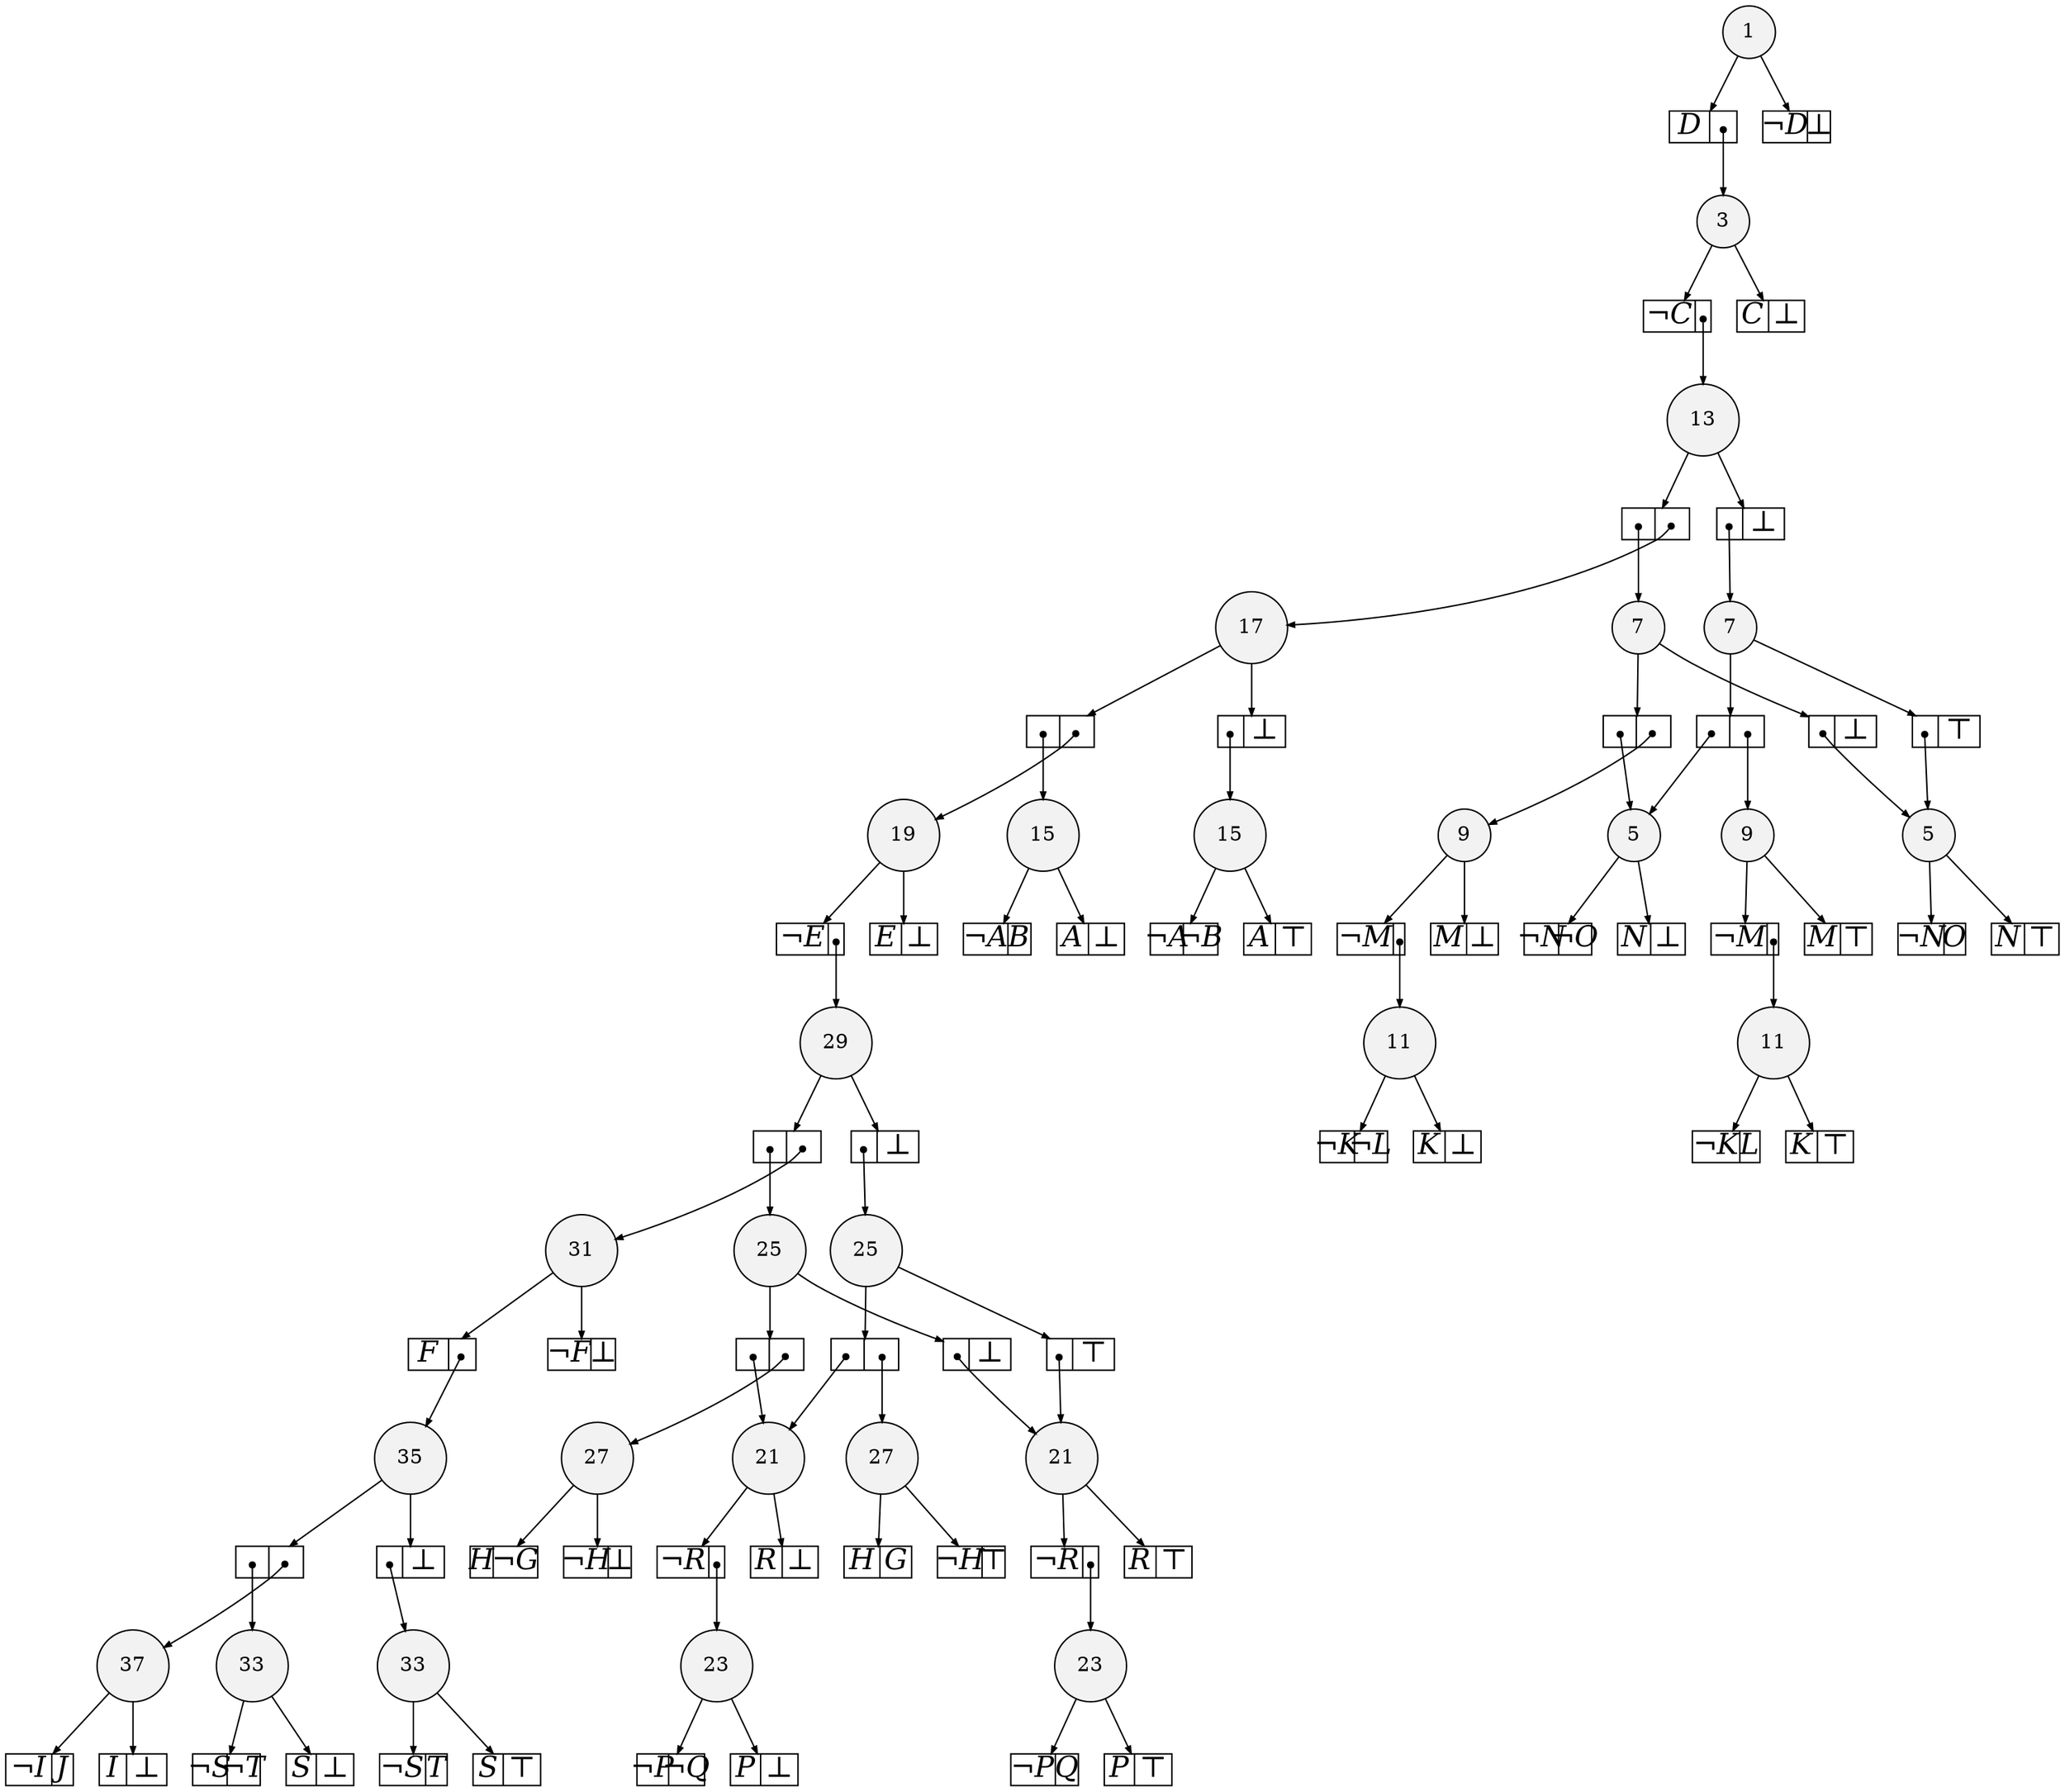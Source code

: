 
digraph sdd {

overlap=false

{rank=same; n6401 }
{rank=same; n6735 }
{rank=same; n6732 n6733 }
{rank=same; n6745 }
{rank=same; n6750 }
{rank=same; n6360 n6513 }
{rank=same; n6743 n6746 }
{rank=same; n6713 n6739 }
{rank=same; n6738 n6740 }
{rank=same; n6751 }
{rank=same; n6752 }
{rank=same; n6582 n6583 }
{rank=same; n6773 }
{rank=same; n892 n6764 }
{rank=same; n6762 n6765 }
{rank=same; n6763 n6766 }
{rank=same; n6759 n6760 }
{rank=same; n6774 }
{rank=same; n6790 }

n6401 [label= "37",style=filled,fillcolor=gray95,shape=circle,height=.25,width=.25]; 
n6401e0
      [label= "<L>&not;I|<R>J",
      shape=record,
      fontsize=20,
      fontname="Times-Italic",
      fillcolor=white,
      style=filled,
      fixedsize=true,
      height=.30, 
      width=.65];

n6401->n6401e0 [arrowsize=.50];
n6401e1
      [label= "<L>I|<R>&#8869;",
      shape=record,
      fontsize=20,
      fontname="Times-Italic",
      fillcolor=white,
      style=filled,
      fixedsize=true,
      height=.30, 
      width=.65];

n6401->n6401e1 [arrowsize=.50];
n6735 [label= "35",style=filled,fillcolor=gray95,shape=circle,height=.25,width=.25]; 
n6735e0
      [label= "<L>|<R>",
      shape=record,
      fontsize=20,
      fontname="Times-Italic",
      fillcolor=white,
      style=filled,
      fixedsize=true,
      height=.30, 
      width=.65];

n6735->n6735e0 [arrowsize=.50];
n6735e0:L:c->n6732 [arrowsize=.50,tailclip=false,arrowtail=dot,dir=both];
n6735e0:R:c->n6401 [arrowsize=.50,tailclip=false,arrowtail=dot,dir=both];
n6735e1
      [label= "<L>|<R>&#8869;",
      shape=record,
      fontsize=20,
      fontname="Times-Italic",
      fillcolor=white,
      style=filled,
      fixedsize=true,
      height=.30, 
      width=.65];

n6735->n6735e1 [arrowsize=.50];
n6735e1:L:c->n6733 [arrowsize=.50,tailclip=false,arrowtail=dot,dir=both];
n6732 [label= "33",style=filled,fillcolor=gray95,shape=circle,height=.25,width=.25]; 
n6732e0
      [label= "<L>&not;S|<R>&not;T",
      shape=record,
      fontsize=20,
      fontname="Times-Italic",
      fillcolor=white,
      style=filled,
      fixedsize=true,
      height=.30, 
      width=.65];

n6732->n6732e0 [arrowsize=.50];
n6732e1
      [label= "<L>S|<R>&#8869;",
      shape=record,
      fontsize=20,
      fontname="Times-Italic",
      fillcolor=white,
      style=filled,
      fixedsize=true,
      height=.30, 
      width=.65];

n6732->n6732e1 [arrowsize=.50];
n6733 [label= "33",style=filled,fillcolor=gray95,shape=circle,height=.25,width=.25]; 
n6733e0
      [label= "<L>&not;S|<R>T",
      shape=record,
      fontsize=20,
      fontname="Times-Italic",
      fillcolor=white,
      style=filled,
      fixedsize=true,
      height=.30, 
      width=.65];

n6733->n6733e0 [arrowsize=.50];
n6733e1
      [label= "<L>S|<R>&#8868;",
      shape=record,
      fontsize=20,
      fontname="Times-Italic",
      fillcolor=white,
      style=filled,
      fixedsize=true,
      height=.30, 
      width=.65];

n6733->n6733e1 [arrowsize=.50];
n6745 [label= "31",style=filled,fillcolor=gray95,shape=circle,height=.25,width=.25]; 
n6745e0
      [label= "<L>F|<R>",
      shape=record,
      fontsize=20,
      fontname="Times-Italic",
      fillcolor=white,
      style=filled,
      fixedsize=true,
      height=.30, 
      width=.65];

n6745->n6745e0 [arrowsize=.50];
n6745e0:R:c->n6735 [arrowsize=.50,tailclip=false,arrowtail=dot,dir=both];
n6745e1
      [label= "<L>&not;F|<R>&#8869;",
      shape=record,
      fontsize=20,
      fontname="Times-Italic",
      fillcolor=white,
      style=filled,
      fixedsize=true,
      height=.30, 
      width=.65];

n6745->n6745e1 [arrowsize=.50];
n6750 [label= "29",style=filled,fillcolor=gray95,shape=circle,height=.25,width=.25]; 
n6750e0
      [label= "<L>|<R>",
      shape=record,
      fontsize=20,
      fontname="Times-Italic",
      fillcolor=white,
      style=filled,
      fixedsize=true,
      height=.30, 
      width=.65];

n6750->n6750e0 [arrowsize=.50];
n6750e0:L:c->n6743 [arrowsize=.50,tailclip=false,arrowtail=dot,dir=both];
n6750e0:R:c->n6745 [arrowsize=.50,tailclip=false,arrowtail=dot,dir=both];
n6750e1
      [label= "<L>|<R>&#8869;",
      shape=record,
      fontsize=20,
      fontname="Times-Italic",
      fillcolor=white,
      style=filled,
      fixedsize=true,
      height=.30, 
      width=.65];

n6750->n6750e1 [arrowsize=.50];
n6750e1:L:c->n6746 [arrowsize=.50,tailclip=false,arrowtail=dot,dir=both];
n6360 [label= "27",style=filled,fillcolor=gray95,shape=circle,height=.25,width=.25]; 
n6360e0
      [label= "<L>H|<R>&not;G",
      shape=record,
      fontsize=20,
      fontname="Times-Italic",
      fillcolor=white,
      style=filled,
      fixedsize=true,
      height=.30, 
      width=.65];

n6360->n6360e0 [arrowsize=.50];
n6360e1
      [label= "<L>&not;H|<R>&#8869;",
      shape=record,
      fontsize=20,
      fontname="Times-Italic",
      fillcolor=white,
      style=filled,
      fixedsize=true,
      height=.30, 
      width=.65];

n6360->n6360e1 [arrowsize=.50];
n6513 [label= "27",style=filled,fillcolor=gray95,shape=circle,height=.25,width=.25]; 
n6513e0
      [label= "<L>H|<R>G",
      shape=record,
      fontsize=20,
      fontname="Times-Italic",
      fillcolor=white,
      style=filled,
      fixedsize=true,
      height=.30, 
      width=.65];

n6513->n6513e0 [arrowsize=.50];
n6513e1
      [label= "<L>&not;H|<R>&#8868;",
      shape=record,
      fontsize=20,
      fontname="Times-Italic",
      fillcolor=white,
      style=filled,
      fixedsize=true,
      height=.30, 
      width=.65];

n6513->n6513e1 [arrowsize=.50];
n6743 [label= "25",style=filled,fillcolor=gray95,shape=circle,height=.25,width=.25]; 
n6743e0
      [label= "<L>|<R>",
      shape=record,
      fontsize=20,
      fontname="Times-Italic",
      fillcolor=white,
      style=filled,
      fixedsize=true,
      height=.30, 
      width=.65];

n6743->n6743e0 [arrowsize=.50];
n6743e0:L:c->n6738 [arrowsize=.50,tailclip=false,arrowtail=dot,dir=both];
n6743e0:R:c->n6360 [arrowsize=.50,tailclip=false,arrowtail=dot,dir=both];
n6743e1
      [label= "<L>|<R>&#8869;",
      shape=record,
      fontsize=20,
      fontname="Times-Italic",
      fillcolor=white,
      style=filled,
      fixedsize=true,
      height=.30, 
      width=.65];

n6743->n6743e1 [arrowsize=.50];
n6743e1:L:c->n6740 [arrowsize=.50,tailclip=false,arrowtail=dot,dir=both];
n6746 [label= "25",style=filled,fillcolor=gray95,shape=circle,height=.25,width=.25]; 
n6746e0
      [label= "<L>|<R>",
      shape=record,
      fontsize=20,
      fontname="Times-Italic",
      fillcolor=white,
      style=filled,
      fixedsize=true,
      height=.30, 
      width=.65];

n6746->n6746e0 [arrowsize=.50];
n6746e0:L:c->n6738 [arrowsize=.50,tailclip=false,arrowtail=dot,dir=both];
n6746e0:R:c->n6513 [arrowsize=.50,tailclip=false,arrowtail=dot,dir=both];
n6746e1
      [label= "<L>|<R>&#8868;",
      shape=record,
      fontsize=20,
      fontname="Times-Italic",
      fillcolor=white,
      style=filled,
      fixedsize=true,
      height=.30, 
      width=.65];

n6746->n6746e1 [arrowsize=.50];
n6746e1:L:c->n6740 [arrowsize=.50,tailclip=false,arrowtail=dot,dir=both];
n6713 [label= "23",style=filled,fillcolor=gray95,shape=circle,height=.25,width=.25]; 
n6713e0
      [label= "<L>&not;P|<R>&not;Q",
      shape=record,
      fontsize=20,
      fontname="Times-Italic",
      fillcolor=white,
      style=filled,
      fixedsize=true,
      height=.30, 
      width=.65];

n6713->n6713e0 [arrowsize=.50];
n6713e1
      [label= "<L>P|<R>&#8869;",
      shape=record,
      fontsize=20,
      fontname="Times-Italic",
      fillcolor=white,
      style=filled,
      fixedsize=true,
      height=.30, 
      width=.65];

n6713->n6713e1 [arrowsize=.50];
n6739 [label= "23",style=filled,fillcolor=gray95,shape=circle,height=.25,width=.25]; 
n6739e0
      [label= "<L>&not;P|<R>Q",
      shape=record,
      fontsize=20,
      fontname="Times-Italic",
      fillcolor=white,
      style=filled,
      fixedsize=true,
      height=.30, 
      width=.65];

n6739->n6739e0 [arrowsize=.50];
n6739e1
      [label= "<L>P|<R>&#8868;",
      shape=record,
      fontsize=20,
      fontname="Times-Italic",
      fillcolor=white,
      style=filled,
      fixedsize=true,
      height=.30, 
      width=.65];

n6739->n6739e1 [arrowsize=.50];
n6738 [label= "21",style=filled,fillcolor=gray95,shape=circle,height=.25,width=.25]; 
n6738e0
      [label= "<L>&not;R|<R>",
      shape=record,
      fontsize=20,
      fontname="Times-Italic",
      fillcolor=white,
      style=filled,
      fixedsize=true,
      height=.30, 
      width=.65];

n6738->n6738e0 [arrowsize=.50];
n6738e0:R:c->n6713 [arrowsize=.50,tailclip=false,arrowtail=dot,dir=both];
n6738e1
      [label= "<L>R|<R>&#8869;",
      shape=record,
      fontsize=20,
      fontname="Times-Italic",
      fillcolor=white,
      style=filled,
      fixedsize=true,
      height=.30, 
      width=.65];

n6738->n6738e1 [arrowsize=.50];
n6740 [label= "21",style=filled,fillcolor=gray95,shape=circle,height=.25,width=.25]; 
n6740e0
      [label= "<L>&not;R|<R>",
      shape=record,
      fontsize=20,
      fontname="Times-Italic",
      fillcolor=white,
      style=filled,
      fixedsize=true,
      height=.30, 
      width=.65];

n6740->n6740e0 [arrowsize=.50];
n6740e0:R:c->n6739 [arrowsize=.50,tailclip=false,arrowtail=dot,dir=both];
n6740e1
      [label= "<L>R|<R>&#8868;",
      shape=record,
      fontsize=20,
      fontname="Times-Italic",
      fillcolor=white,
      style=filled,
      fixedsize=true,
      height=.30, 
      width=.65];

n6740->n6740e1 [arrowsize=.50];
n6751 [label= "19",style=filled,fillcolor=gray95,shape=circle,height=.25,width=.25]; 
n6751e0
      [label= "<L>&not;E|<R>",
      shape=record,
      fontsize=20,
      fontname="Times-Italic",
      fillcolor=white,
      style=filled,
      fixedsize=true,
      height=.30, 
      width=.65];

n6751->n6751e0 [arrowsize=.50];
n6751e0:R:c->n6750 [arrowsize=.50,tailclip=false,arrowtail=dot,dir=both];
n6751e1
      [label= "<L>E|<R>&#8869;",
      shape=record,
      fontsize=20,
      fontname="Times-Italic",
      fillcolor=white,
      style=filled,
      fixedsize=true,
      height=.30, 
      width=.65];

n6751->n6751e1 [arrowsize=.50];
n6752 [label= "17",style=filled,fillcolor=gray95,shape=circle,height=.25,width=.25]; 
n6752e0
      [label= "<L>|<R>",
      shape=record,
      fontsize=20,
      fontname="Times-Italic",
      fillcolor=white,
      style=filled,
      fixedsize=true,
      height=.30, 
      width=.65];

n6752->n6752e0 [arrowsize=.50];
n6752e0:L:c->n6582 [arrowsize=.50,tailclip=false,arrowtail=dot,dir=both];
n6752e0:R:c->n6751 [arrowsize=.50,tailclip=false,arrowtail=dot,dir=both];
n6752e1
      [label= "<L>|<R>&#8869;",
      shape=record,
      fontsize=20,
      fontname="Times-Italic",
      fillcolor=white,
      style=filled,
      fixedsize=true,
      height=.30, 
      width=.65];

n6752->n6752e1 [arrowsize=.50];
n6752e1:L:c->n6583 [arrowsize=.50,tailclip=false,arrowtail=dot,dir=both];
n6582 [label= "15",style=filled,fillcolor=gray95,shape=circle,height=.25,width=.25]; 
n6582e0
      [label= "<L>&not;A|<R>B",
      shape=record,
      fontsize=20,
      fontname="Times-Italic",
      fillcolor=white,
      style=filled,
      fixedsize=true,
      height=.30, 
      width=.65];

n6582->n6582e0 [arrowsize=.50];
n6582e1
      [label= "<L>A|<R>&#8869;",
      shape=record,
      fontsize=20,
      fontname="Times-Italic",
      fillcolor=white,
      style=filled,
      fixedsize=true,
      height=.30, 
      width=.65];

n6582->n6582e1 [arrowsize=.50];
n6583 [label= "15",style=filled,fillcolor=gray95,shape=circle,height=.25,width=.25]; 
n6583e0
      [label= "<L>&not;A|<R>&not;B",
      shape=record,
      fontsize=20,
      fontname="Times-Italic",
      fillcolor=white,
      style=filled,
      fixedsize=true,
      height=.30, 
      width=.65];

n6583->n6583e0 [arrowsize=.50];
n6583e1
      [label= "<L>A|<R>&#8868;",
      shape=record,
      fontsize=20,
      fontname="Times-Italic",
      fillcolor=white,
      style=filled,
      fixedsize=true,
      height=.30, 
      width=.65];

n6583->n6583e1 [arrowsize=.50];
n6773 [label= "13",style=filled,fillcolor=gray95,shape=circle,height=.25,width=.25]; 
n6773e0
      [label= "<L>|<R>",
      shape=record,
      fontsize=20,
      fontname="Times-Italic",
      fillcolor=white,
      style=filled,
      fixedsize=true,
      height=.30, 
      width=.65];

n6773->n6773e0 [arrowsize=.50];
n6773e0:L:c->n6763 [arrowsize=.50,tailclip=false,arrowtail=dot,dir=both];
n6773e0:R:c->n6752 [arrowsize=.50,tailclip=false,arrowtail=dot,dir=both];
n6773e1
      [label= "<L>|<R>&#8869;",
      shape=record,
      fontsize=20,
      fontname="Times-Italic",
      fillcolor=white,
      style=filled,
      fixedsize=true,
      height=.30, 
      width=.65];

n6773->n6773e1 [arrowsize=.50];
n6773e1:L:c->n6766 [arrowsize=.50,tailclip=false,arrowtail=dot,dir=both];
n892 [label= "11",style=filled,fillcolor=gray95,shape=circle,height=.25,width=.25]; 
n892e0
      [label= "<L>&not;K|<R>&not;L",
      shape=record,
      fontsize=20,
      fontname="Times-Italic",
      fillcolor=white,
      style=filled,
      fixedsize=true,
      height=.30, 
      width=.65];

n892->n892e0 [arrowsize=.50];
n892e1
      [label= "<L>K|<R>&#8869;",
      shape=record,
      fontsize=20,
      fontname="Times-Italic",
      fillcolor=white,
      style=filled,
      fixedsize=true,
      height=.30, 
      width=.65];

n892->n892e1 [arrowsize=.50];
n6764 [label= "11",style=filled,fillcolor=gray95,shape=circle,height=.25,width=.25]; 
n6764e0
      [label= "<L>&not;K|<R>L",
      shape=record,
      fontsize=20,
      fontname="Times-Italic",
      fillcolor=white,
      style=filled,
      fixedsize=true,
      height=.30, 
      width=.65];

n6764->n6764e0 [arrowsize=.50];
n6764e1
      [label= "<L>K|<R>&#8868;",
      shape=record,
      fontsize=20,
      fontname="Times-Italic",
      fillcolor=white,
      style=filled,
      fixedsize=true,
      height=.30, 
      width=.65];

n6764->n6764e1 [arrowsize=.50];
n6762 [label= "9",style=filled,fillcolor=gray95,shape=circle,height=.25,width=.25]; 
n6762e0
      [label= "<L>&not;M|<R>",
      shape=record,
      fontsize=20,
      fontname="Times-Italic",
      fillcolor=white,
      style=filled,
      fixedsize=true,
      height=.30, 
      width=.65];

n6762->n6762e0 [arrowsize=.50];
n6762e0:R:c->n892 [arrowsize=.50,tailclip=false,arrowtail=dot,dir=both];
n6762e1
      [label= "<L>M|<R>&#8869;",
      shape=record,
      fontsize=20,
      fontname="Times-Italic",
      fillcolor=white,
      style=filled,
      fixedsize=true,
      height=.30, 
      width=.65];

n6762->n6762e1 [arrowsize=.50];
n6765 [label= "9",style=filled,fillcolor=gray95,shape=circle,height=.25,width=.25]; 
n6765e0
      [label= "<L>&not;M|<R>",
      shape=record,
      fontsize=20,
      fontname="Times-Italic",
      fillcolor=white,
      style=filled,
      fixedsize=true,
      height=.30, 
      width=.65];

n6765->n6765e0 [arrowsize=.50];
n6765e0:R:c->n6764 [arrowsize=.50,tailclip=false,arrowtail=dot,dir=both];
n6765e1
      [label= "<L>M|<R>&#8868;",
      shape=record,
      fontsize=20,
      fontname="Times-Italic",
      fillcolor=white,
      style=filled,
      fixedsize=true,
      height=.30, 
      width=.65];

n6765->n6765e1 [arrowsize=.50];
n6763 [label= "7",style=filled,fillcolor=gray95,shape=circle,height=.25,width=.25]; 
n6763e0
      [label= "<L>|<R>",
      shape=record,
      fontsize=20,
      fontname="Times-Italic",
      fillcolor=white,
      style=filled,
      fixedsize=true,
      height=.30, 
      width=.65];

n6763->n6763e0 [arrowsize=.50];
n6763e0:L:c->n6759 [arrowsize=.50,tailclip=false,arrowtail=dot,dir=both];
n6763e0:R:c->n6762 [arrowsize=.50,tailclip=false,arrowtail=dot,dir=both];
n6763e1
      [label= "<L>|<R>&#8869;",
      shape=record,
      fontsize=20,
      fontname="Times-Italic",
      fillcolor=white,
      style=filled,
      fixedsize=true,
      height=.30, 
      width=.65];

n6763->n6763e1 [arrowsize=.50];
n6763e1:L:c->n6760 [arrowsize=.50,tailclip=false,arrowtail=dot,dir=both];
n6766 [label= "7",style=filled,fillcolor=gray95,shape=circle,height=.25,width=.25]; 
n6766e0
      [label= "<L>|<R>",
      shape=record,
      fontsize=20,
      fontname="Times-Italic",
      fillcolor=white,
      style=filled,
      fixedsize=true,
      height=.30, 
      width=.65];

n6766->n6766e0 [arrowsize=.50];
n6766e0:L:c->n6759 [arrowsize=.50,tailclip=false,arrowtail=dot,dir=both];
n6766e0:R:c->n6765 [arrowsize=.50,tailclip=false,arrowtail=dot,dir=both];
n6766e1
      [label= "<L>|<R>&#8868;",
      shape=record,
      fontsize=20,
      fontname="Times-Italic",
      fillcolor=white,
      style=filled,
      fixedsize=true,
      height=.30, 
      width=.65];

n6766->n6766e1 [arrowsize=.50];
n6766e1:L:c->n6760 [arrowsize=.50,tailclip=false,arrowtail=dot,dir=both];
n6759 [label= "5",style=filled,fillcolor=gray95,shape=circle,height=.25,width=.25]; 
n6759e0
      [label= "<L>&not;N|<R>&not;O",
      shape=record,
      fontsize=20,
      fontname="Times-Italic",
      fillcolor=white,
      style=filled,
      fixedsize=true,
      height=.30, 
      width=.65];

n6759->n6759e0 [arrowsize=.50];
n6759e1
      [label= "<L>N|<R>&#8869;",
      shape=record,
      fontsize=20,
      fontname="Times-Italic",
      fillcolor=white,
      style=filled,
      fixedsize=true,
      height=.30, 
      width=.65];

n6759->n6759e1 [arrowsize=.50];
n6760 [label= "5",style=filled,fillcolor=gray95,shape=circle,height=.25,width=.25]; 
n6760e0
      [label= "<L>&not;N|<R>O",
      shape=record,
      fontsize=20,
      fontname="Times-Italic",
      fillcolor=white,
      style=filled,
      fixedsize=true,
      height=.30, 
      width=.65];

n6760->n6760e0 [arrowsize=.50];
n6760e1
      [label= "<L>N|<R>&#8868;",
      shape=record,
      fontsize=20,
      fontname="Times-Italic",
      fillcolor=white,
      style=filled,
      fixedsize=true,
      height=.30, 
      width=.65];

n6760->n6760e1 [arrowsize=.50];
n6774 [label= "3",style=filled,fillcolor=gray95,shape=circle,height=.25,width=.25]; 
n6774e0
      [label= "<L>&not;C|<R>",
      shape=record,
      fontsize=20,
      fontname="Times-Italic",
      fillcolor=white,
      style=filled,
      fixedsize=true,
      height=.30, 
      width=.65];

n6774->n6774e0 [arrowsize=.50];
n6774e0:R:c->n6773 [arrowsize=.50,tailclip=false,arrowtail=dot,dir=both];
n6774e1
      [label= "<L>C|<R>&#8869;",
      shape=record,
      fontsize=20,
      fontname="Times-Italic",
      fillcolor=white,
      style=filled,
      fixedsize=true,
      height=.30, 
      width=.65];

n6774->n6774e1 [arrowsize=.50];
n6790 [label= "1",style=filled,fillcolor=gray95,shape=circle,height=.25,width=.25]; 
n6790e0
      [label= "<L>D|<R>",
      shape=record,
      fontsize=20,
      fontname="Times-Italic",
      fillcolor=white,
      style=filled,
      fixedsize=true,
      height=.30, 
      width=.65];

n6790->n6790e0 [arrowsize=.50];
n6790e0:R:c->n6774 [arrowsize=.50,tailclip=false,arrowtail=dot,dir=both];
n6790e1
      [label= "<L>&not;D|<R>&#8869;",
      shape=record,
      fontsize=20,
      fontname="Times-Italic",
      fillcolor=white,
      style=filled,
      fixedsize=true,
      height=.30, 
      width=.65];

n6790->n6790e1 [arrowsize=.50];


}